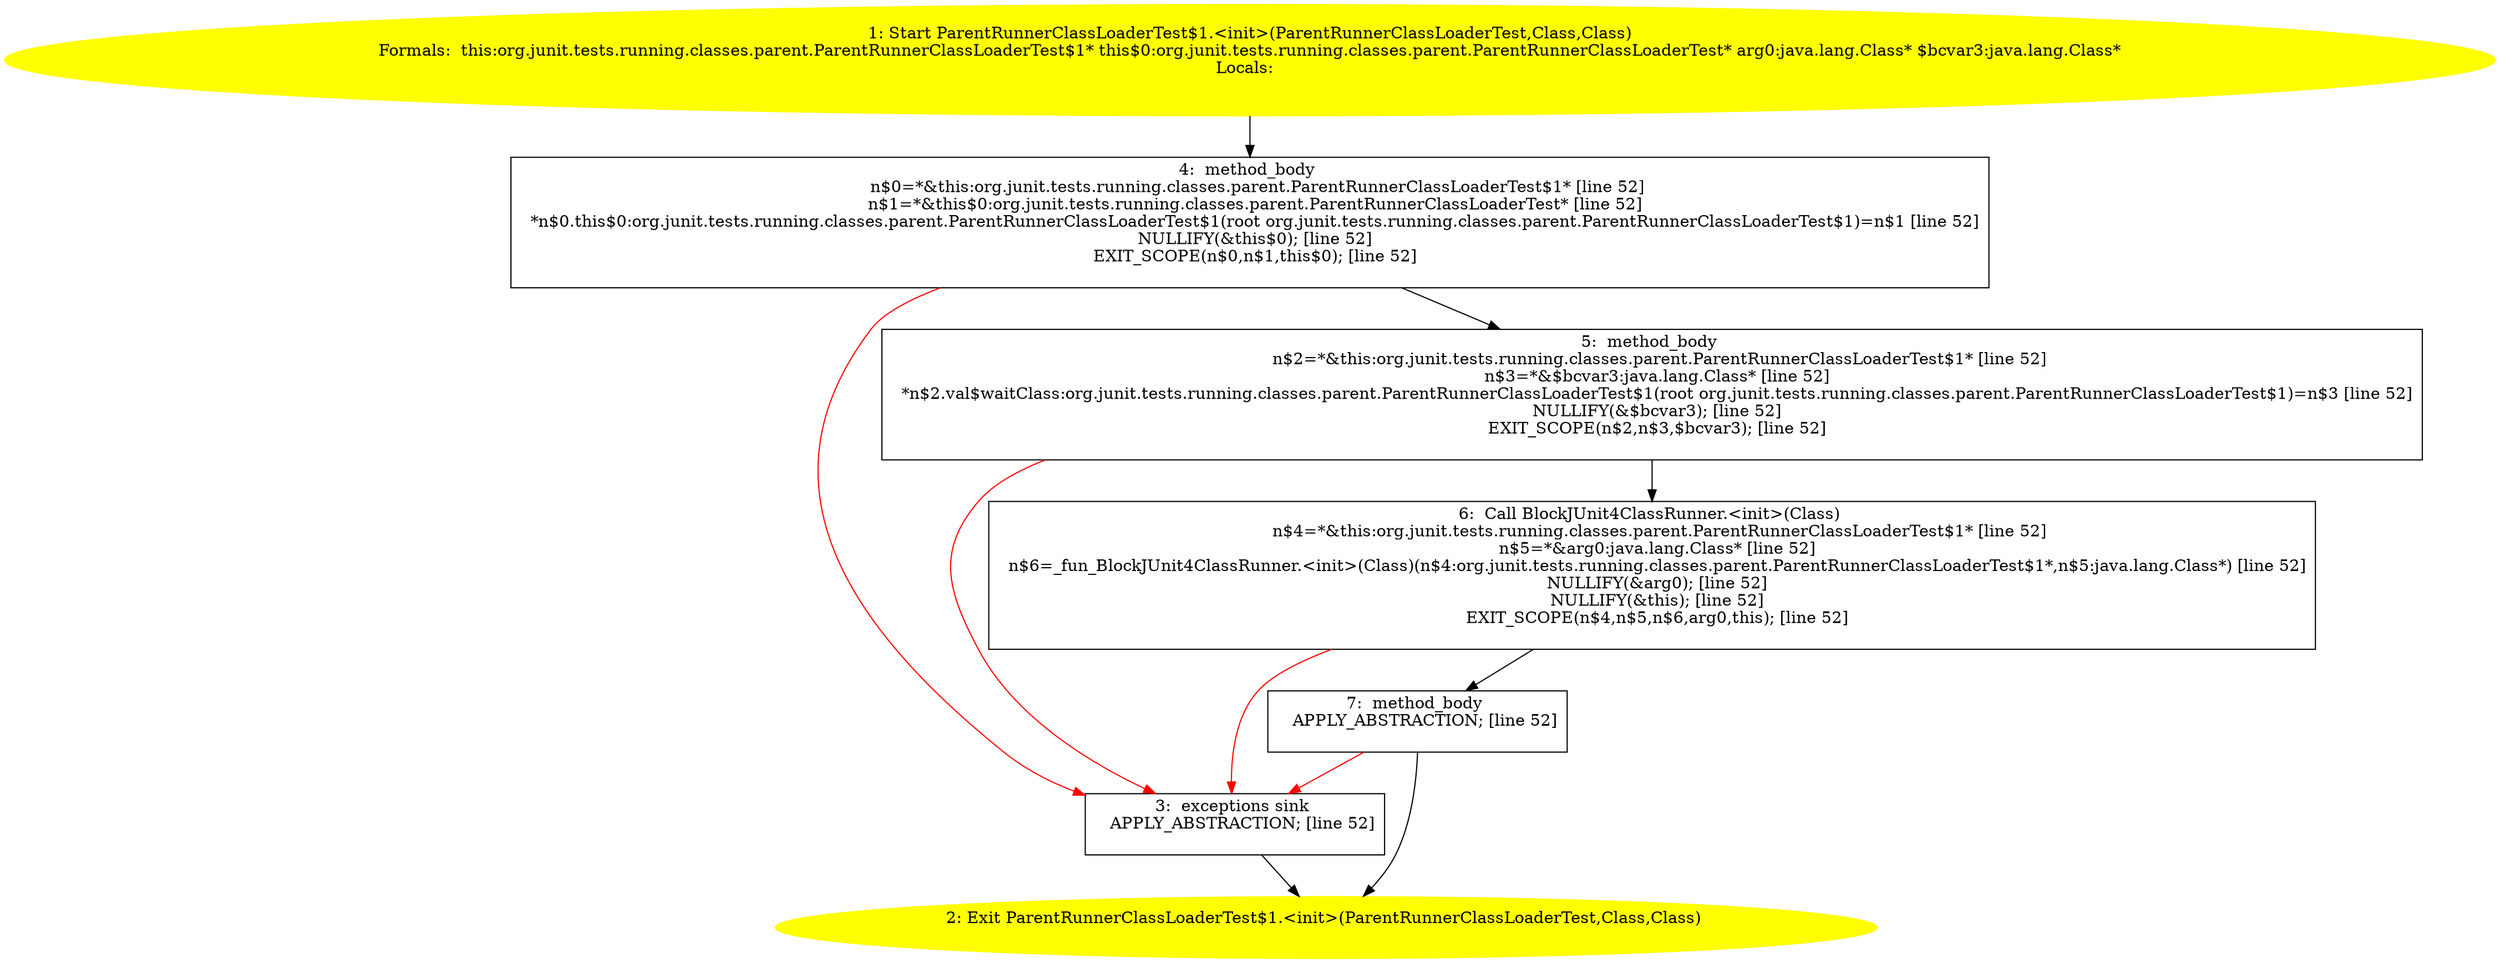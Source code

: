 /* @generated */
digraph cfg {
"org.junit.tests.running.classes.parent.ParentRunnerClassLoaderTest$1.<init>(org.junit.tests.running..910cc5a78a6fa13a010303622c202892_1" [label="1: Start ParentRunnerClassLoaderTest$1.<init>(ParentRunnerClassLoaderTest,Class,Class)\nFormals:  this:org.junit.tests.running.classes.parent.ParentRunnerClassLoaderTest$1* this$0:org.junit.tests.running.classes.parent.ParentRunnerClassLoaderTest* arg0:java.lang.Class* $bcvar3:java.lang.Class*\nLocals:  \n  " color=yellow style=filled]
	

	 "org.junit.tests.running.classes.parent.ParentRunnerClassLoaderTest$1.<init>(org.junit.tests.running..910cc5a78a6fa13a010303622c202892_1" -> "org.junit.tests.running.classes.parent.ParentRunnerClassLoaderTest$1.<init>(org.junit.tests.running..910cc5a78a6fa13a010303622c202892_4" ;
"org.junit.tests.running.classes.parent.ParentRunnerClassLoaderTest$1.<init>(org.junit.tests.running..910cc5a78a6fa13a010303622c202892_2" [label="2: Exit ParentRunnerClassLoaderTest$1.<init>(ParentRunnerClassLoaderTest,Class,Class) \n  " color=yellow style=filled]
	

"org.junit.tests.running.classes.parent.ParentRunnerClassLoaderTest$1.<init>(org.junit.tests.running..910cc5a78a6fa13a010303622c202892_3" [label="3:  exceptions sink \n   APPLY_ABSTRACTION; [line 52]\n " shape="box"]
	

	 "org.junit.tests.running.classes.parent.ParentRunnerClassLoaderTest$1.<init>(org.junit.tests.running..910cc5a78a6fa13a010303622c202892_3" -> "org.junit.tests.running.classes.parent.ParentRunnerClassLoaderTest$1.<init>(org.junit.tests.running..910cc5a78a6fa13a010303622c202892_2" ;
"org.junit.tests.running.classes.parent.ParentRunnerClassLoaderTest$1.<init>(org.junit.tests.running..910cc5a78a6fa13a010303622c202892_4" [label="4:  method_body \n   n$0=*&this:org.junit.tests.running.classes.parent.ParentRunnerClassLoaderTest$1* [line 52]\n  n$1=*&this$0:org.junit.tests.running.classes.parent.ParentRunnerClassLoaderTest* [line 52]\n  *n$0.this$0:org.junit.tests.running.classes.parent.ParentRunnerClassLoaderTest$1(root org.junit.tests.running.classes.parent.ParentRunnerClassLoaderTest$1)=n$1 [line 52]\n  NULLIFY(&this$0); [line 52]\n  EXIT_SCOPE(n$0,n$1,this$0); [line 52]\n " shape="box"]
	

	 "org.junit.tests.running.classes.parent.ParentRunnerClassLoaderTest$1.<init>(org.junit.tests.running..910cc5a78a6fa13a010303622c202892_4" -> "org.junit.tests.running.classes.parent.ParentRunnerClassLoaderTest$1.<init>(org.junit.tests.running..910cc5a78a6fa13a010303622c202892_5" ;
	 "org.junit.tests.running.classes.parent.ParentRunnerClassLoaderTest$1.<init>(org.junit.tests.running..910cc5a78a6fa13a010303622c202892_4" -> "org.junit.tests.running.classes.parent.ParentRunnerClassLoaderTest$1.<init>(org.junit.tests.running..910cc5a78a6fa13a010303622c202892_3" [color="red" ];
"org.junit.tests.running.classes.parent.ParentRunnerClassLoaderTest$1.<init>(org.junit.tests.running..910cc5a78a6fa13a010303622c202892_5" [label="5:  method_body \n   n$2=*&this:org.junit.tests.running.classes.parent.ParentRunnerClassLoaderTest$1* [line 52]\n  n$3=*&$bcvar3:java.lang.Class* [line 52]\n  *n$2.val$waitClass:org.junit.tests.running.classes.parent.ParentRunnerClassLoaderTest$1(root org.junit.tests.running.classes.parent.ParentRunnerClassLoaderTest$1)=n$3 [line 52]\n  NULLIFY(&$bcvar3); [line 52]\n  EXIT_SCOPE(n$2,n$3,$bcvar3); [line 52]\n " shape="box"]
	

	 "org.junit.tests.running.classes.parent.ParentRunnerClassLoaderTest$1.<init>(org.junit.tests.running..910cc5a78a6fa13a010303622c202892_5" -> "org.junit.tests.running.classes.parent.ParentRunnerClassLoaderTest$1.<init>(org.junit.tests.running..910cc5a78a6fa13a010303622c202892_6" ;
	 "org.junit.tests.running.classes.parent.ParentRunnerClassLoaderTest$1.<init>(org.junit.tests.running..910cc5a78a6fa13a010303622c202892_5" -> "org.junit.tests.running.classes.parent.ParentRunnerClassLoaderTest$1.<init>(org.junit.tests.running..910cc5a78a6fa13a010303622c202892_3" [color="red" ];
"org.junit.tests.running.classes.parent.ParentRunnerClassLoaderTest$1.<init>(org.junit.tests.running..910cc5a78a6fa13a010303622c202892_6" [label="6:  Call BlockJUnit4ClassRunner.<init>(Class) \n   n$4=*&this:org.junit.tests.running.classes.parent.ParentRunnerClassLoaderTest$1* [line 52]\n  n$5=*&arg0:java.lang.Class* [line 52]\n  n$6=_fun_BlockJUnit4ClassRunner.<init>(Class)(n$4:org.junit.tests.running.classes.parent.ParentRunnerClassLoaderTest$1*,n$5:java.lang.Class*) [line 52]\n  NULLIFY(&arg0); [line 52]\n  NULLIFY(&this); [line 52]\n  EXIT_SCOPE(n$4,n$5,n$6,arg0,this); [line 52]\n " shape="box"]
	

	 "org.junit.tests.running.classes.parent.ParentRunnerClassLoaderTest$1.<init>(org.junit.tests.running..910cc5a78a6fa13a010303622c202892_6" -> "org.junit.tests.running.classes.parent.ParentRunnerClassLoaderTest$1.<init>(org.junit.tests.running..910cc5a78a6fa13a010303622c202892_7" ;
	 "org.junit.tests.running.classes.parent.ParentRunnerClassLoaderTest$1.<init>(org.junit.tests.running..910cc5a78a6fa13a010303622c202892_6" -> "org.junit.tests.running.classes.parent.ParentRunnerClassLoaderTest$1.<init>(org.junit.tests.running..910cc5a78a6fa13a010303622c202892_3" [color="red" ];
"org.junit.tests.running.classes.parent.ParentRunnerClassLoaderTest$1.<init>(org.junit.tests.running..910cc5a78a6fa13a010303622c202892_7" [label="7:  method_body \n   APPLY_ABSTRACTION; [line 52]\n " shape="box"]
	

	 "org.junit.tests.running.classes.parent.ParentRunnerClassLoaderTest$1.<init>(org.junit.tests.running..910cc5a78a6fa13a010303622c202892_7" -> "org.junit.tests.running.classes.parent.ParentRunnerClassLoaderTest$1.<init>(org.junit.tests.running..910cc5a78a6fa13a010303622c202892_2" ;
	 "org.junit.tests.running.classes.parent.ParentRunnerClassLoaderTest$1.<init>(org.junit.tests.running..910cc5a78a6fa13a010303622c202892_7" -> "org.junit.tests.running.classes.parent.ParentRunnerClassLoaderTest$1.<init>(org.junit.tests.running..910cc5a78a6fa13a010303622c202892_3" [color="red" ];
}
